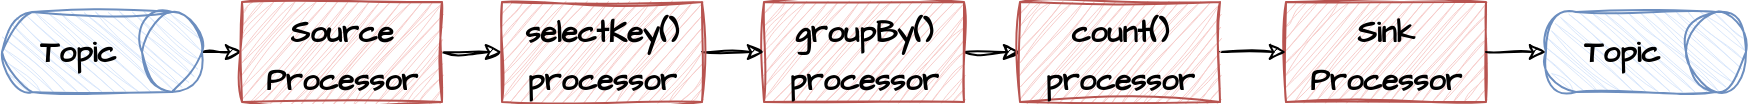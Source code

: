 <mxfile version="22.0.0" type="device">
  <diagram name="Page-1" id="ILFwwLQn4rlPoiTQhXq9">
    <mxGraphModel dx="1036" dy="606" grid="1" gridSize="10" guides="1" tooltips="1" connect="1" arrows="1" fold="1" page="1" pageScale="1" pageWidth="827" pageHeight="1169" math="0" shadow="0">
      <root>
        <mxCell id="0" />
        <mxCell id="1" parent="0" />
        <mxCell id="53R8YZ_QFolmdbLBiPOs-6" style="edgeStyle=orthogonalEdgeStyle;rounded=0;sketch=1;hachureGap=4;jiggle=2;curveFitting=1;orthogonalLoop=1;jettySize=auto;html=1;exitX=0.5;exitY=0;exitDx=0;exitDy=0;exitPerimeter=0;entryX=0;entryY=0.5;entryDx=0;entryDy=0;fontFamily=Architects Daughter;fontSource=https%3A%2F%2Ffonts.googleapis.com%2Fcss%3Ffamily%3DArchitects%2BDaughter;fontSize=16;" edge="1" parent="1" source="53R8YZ_QFolmdbLBiPOs-1" target="53R8YZ_QFolmdbLBiPOs-2">
          <mxGeometry relative="1" as="geometry" />
        </mxCell>
        <mxCell id="53R8YZ_QFolmdbLBiPOs-1" value="Topic" style="shape=cylinder3;whiteSpace=wrap;html=1;boundedLbl=1;backgroundOutline=1;size=15;sketch=1;hachureGap=4;jiggle=2;curveFitting=1;fontFamily=Architects Daughter;fontSource=https%3A%2F%2Ffonts.googleapis.com%2Fcss%3Ffamily%3DArchitects%2BDaughter;fontSize=15;rotation=90;horizontal=0;fontStyle=1;fillColor=#dae8fc;strokeColor=#6c8ebf;" vertex="1" parent="1">
          <mxGeometry x="140" y="250" width="40" height="100" as="geometry" />
        </mxCell>
        <mxCell id="53R8YZ_QFolmdbLBiPOs-17" style="edgeStyle=orthogonalEdgeStyle;rounded=0;sketch=1;hachureGap=4;jiggle=2;curveFitting=1;orthogonalLoop=1;jettySize=auto;html=1;exitX=1;exitY=0.5;exitDx=0;exitDy=0;entryX=0;entryY=0.5;entryDx=0;entryDy=0;fontFamily=Architects Daughter;fontSource=https%3A%2F%2Ffonts.googleapis.com%2Fcss%3Ffamily%3DArchitects%2BDaughter;fontSize=16;" edge="1" parent="1" source="53R8YZ_QFolmdbLBiPOs-2" target="53R8YZ_QFolmdbLBiPOs-16">
          <mxGeometry relative="1" as="geometry" />
        </mxCell>
        <mxCell id="53R8YZ_QFolmdbLBiPOs-2" value="&lt;b style=&quot;font-size: 15px;&quot;&gt;Source&lt;br&gt;Processor&lt;/b&gt;" style="rounded=0;whiteSpace=wrap;html=1;sketch=1;hachureGap=4;jiggle=2;curveFitting=1;fontFamily=Architects Daughter;fontSource=https%3A%2F%2Ffonts.googleapis.com%2Fcss%3Ffamily%3DArchitects%2BDaughter;fontSize=20;fillColor=#f8cecc;strokeColor=#b85450;" vertex="1" parent="1">
          <mxGeometry x="230" y="275" width="100" height="50" as="geometry" />
        </mxCell>
        <mxCell id="53R8YZ_QFolmdbLBiPOs-4" value="&lt;b style=&quot;font-size: 15px;&quot;&gt;Sink&lt;br&gt;Processor&lt;/b&gt;" style="rounded=0;whiteSpace=wrap;html=1;sketch=1;hachureGap=4;jiggle=2;curveFitting=1;fontFamily=Architects Daughter;fontSource=https%3A%2F%2Ffonts.googleapis.com%2Fcss%3Ffamily%3DArchitects%2BDaughter;fontSize=20;fillColor=#f8cecc;strokeColor=#b85450;" vertex="1" parent="1">
          <mxGeometry x="752" y="275" width="100" height="50" as="geometry" />
        </mxCell>
        <mxCell id="53R8YZ_QFolmdbLBiPOs-5" value="Topic" style="shape=cylinder3;whiteSpace=wrap;html=1;boundedLbl=1;backgroundOutline=1;size=15;sketch=1;hachureGap=4;jiggle=2;curveFitting=1;fontFamily=Architects Daughter;fontSource=https%3A%2F%2Ffonts.googleapis.com%2Fcss%3Ffamily%3DArchitects%2BDaughter;fontSize=15;rotation=90;horizontal=0;fontStyle=1;fillColor=#dae8fc;strokeColor=#6c8ebf;" vertex="1" parent="1">
          <mxGeometry x="912" y="250" width="40" height="100" as="geometry" />
        </mxCell>
        <mxCell id="53R8YZ_QFolmdbLBiPOs-8" style="edgeStyle=orthogonalEdgeStyle;rounded=0;sketch=1;hachureGap=4;jiggle=2;curveFitting=1;orthogonalLoop=1;jettySize=auto;html=1;exitX=1;exitY=0.5;exitDx=0;exitDy=0;entryX=0.5;entryY=1;entryDx=0;entryDy=0;entryPerimeter=0;fontFamily=Architects Daughter;fontSource=https%3A%2F%2Ffonts.googleapis.com%2Fcss%3Ffamily%3DArchitects%2BDaughter;fontSize=16;" edge="1" parent="1" source="53R8YZ_QFolmdbLBiPOs-4" target="53R8YZ_QFolmdbLBiPOs-5">
          <mxGeometry relative="1" as="geometry" />
        </mxCell>
        <mxCell id="53R8YZ_QFolmdbLBiPOs-13" style="edgeStyle=orthogonalEdgeStyle;rounded=0;sketch=1;hachureGap=4;jiggle=2;curveFitting=1;orthogonalLoop=1;jettySize=auto;html=1;exitX=1;exitY=0.5;exitDx=0;exitDy=0;entryX=0;entryY=0.5;entryDx=0;entryDy=0;fontFamily=Architects Daughter;fontSource=https%3A%2F%2Ffonts.googleapis.com%2Fcss%3Ffamily%3DArchitects%2BDaughter;fontSize=16;" edge="1" parent="1" source="53R8YZ_QFolmdbLBiPOs-9" target="53R8YZ_QFolmdbLBiPOs-12">
          <mxGeometry relative="1" as="geometry" />
        </mxCell>
        <mxCell id="53R8YZ_QFolmdbLBiPOs-9" value="&lt;font style=&quot;font-size: 15px;&quot;&gt;&lt;span style=&quot;&quot;&gt;groupBy()&lt;br&gt;&lt;/span&gt;processor&lt;/font&gt;" style="rounded=0;whiteSpace=wrap;html=1;sketch=1;hachureGap=4;jiggle=2;curveFitting=1;fontFamily=Architects Daughter;fontSource=https%3A%2F%2Ffonts.googleapis.com%2Fcss%3Ffamily%3DArchitects%2BDaughter;fontSize=20;fillColor=#f8cecc;strokeColor=#b85450;fontStyle=1" vertex="1" parent="1">
          <mxGeometry x="491" y="275" width="100" height="50" as="geometry" />
        </mxCell>
        <mxCell id="53R8YZ_QFolmdbLBiPOs-14" style="edgeStyle=orthogonalEdgeStyle;rounded=0;sketch=1;hachureGap=4;jiggle=2;curveFitting=1;orthogonalLoop=1;jettySize=auto;html=1;exitX=1;exitY=0.5;exitDx=0;exitDy=0;entryX=0;entryY=0.5;entryDx=0;entryDy=0;fontFamily=Architects Daughter;fontSource=https%3A%2F%2Ffonts.googleapis.com%2Fcss%3Ffamily%3DArchitects%2BDaughter;fontSize=16;" edge="1" parent="1" source="53R8YZ_QFolmdbLBiPOs-12" target="53R8YZ_QFolmdbLBiPOs-4">
          <mxGeometry relative="1" as="geometry" />
        </mxCell>
        <mxCell id="53R8YZ_QFolmdbLBiPOs-12" value="&lt;font style=&quot;font-size: 15px;&quot;&gt;&lt;span style=&quot;&quot;&gt;count()&lt;br&gt;&lt;/span&gt;processor&lt;/font&gt;" style="rounded=0;whiteSpace=wrap;html=1;sketch=1;hachureGap=4;jiggle=2;curveFitting=1;fontFamily=Architects Daughter;fontSource=https%3A%2F%2Ffonts.googleapis.com%2Fcss%3Ffamily%3DArchitects%2BDaughter;fontSize=20;fillColor=#f8cecc;strokeColor=#b85450;fontStyle=1" vertex="1" parent="1">
          <mxGeometry x="619" y="275" width="100" height="50" as="geometry" />
        </mxCell>
        <mxCell id="53R8YZ_QFolmdbLBiPOs-18" style="edgeStyle=orthogonalEdgeStyle;rounded=0;sketch=1;hachureGap=4;jiggle=2;curveFitting=1;orthogonalLoop=1;jettySize=auto;html=1;exitX=1;exitY=0.5;exitDx=0;exitDy=0;entryX=0;entryY=0.5;entryDx=0;entryDy=0;fontFamily=Architects Daughter;fontSource=https%3A%2F%2Ffonts.googleapis.com%2Fcss%3Ffamily%3DArchitects%2BDaughter;fontSize=16;" edge="1" parent="1" source="53R8YZ_QFolmdbLBiPOs-16" target="53R8YZ_QFolmdbLBiPOs-9">
          <mxGeometry relative="1" as="geometry" />
        </mxCell>
        <mxCell id="53R8YZ_QFolmdbLBiPOs-16" value="&lt;font style=&quot;font-size: 15px;&quot;&gt;&lt;span style=&quot;&quot;&gt;selectKey()&lt;br&gt;&lt;/span&gt;processor&lt;/font&gt;" style="rounded=0;whiteSpace=wrap;html=1;sketch=1;hachureGap=4;jiggle=2;curveFitting=1;fontFamily=Architects Daughter;fontSource=https%3A%2F%2Ffonts.googleapis.com%2Fcss%3Ffamily%3DArchitects%2BDaughter;fontSize=20;fillColor=#f8cecc;strokeColor=#b85450;fontStyle=1" vertex="1" parent="1">
          <mxGeometry x="360" y="275" width="100" height="50" as="geometry" />
        </mxCell>
      </root>
    </mxGraphModel>
  </diagram>
</mxfile>
